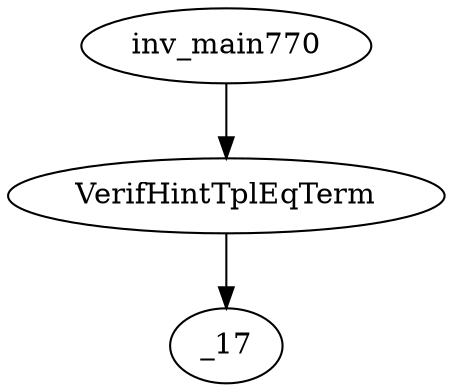digraph dag {
0 [label="inv_main770"];
1 [label="VerifHintTplEqTerm"];
2 [label="_17"];
0->1
1 -> 2
}
